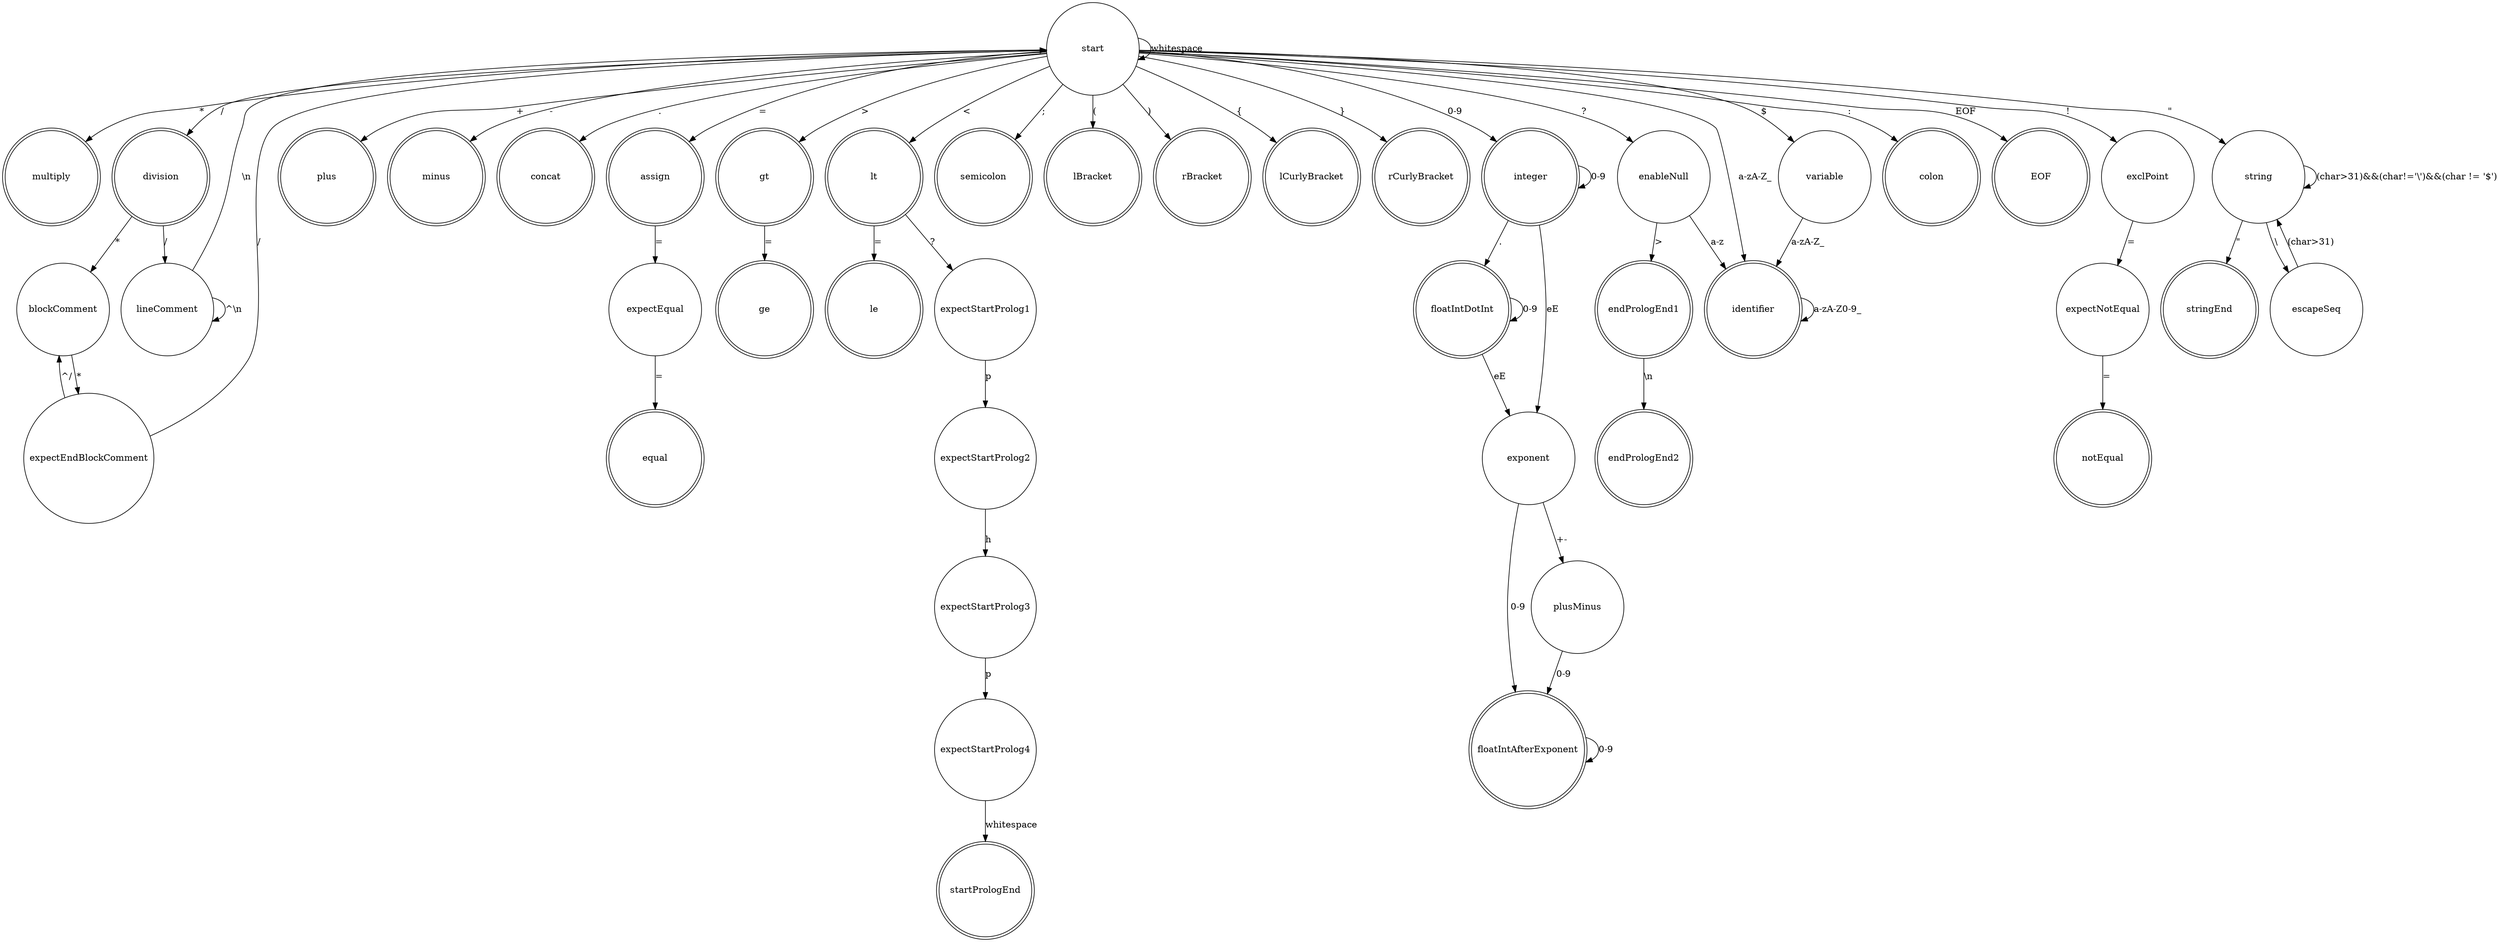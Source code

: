 digraph G {
    node [shape=circle, width=2]{
        node [shape=doublecircle]
        multiply
        division
        plus
        minus
        concat
        assign
        equal
        gt
        ge
        lt
        le
        semicolon
        lBracket
        rBracket
        lCurlyBracket 
        rCurlyBracket 
        notEqual
        integer
        floatIntDotInt // float
        floatIntAfterExponent // float
        stringEnd
        startPrologEnd
        endPrologEnd1
        endPrologEnd2
        identifier
        colon
        EOF
    }

    start -> multiply [label = "*"]
    
    start -> division [label = "/"]
    division -> lineComment [label="/"]
    lineComment -> lineComment [label="^\\n"]
    lineComment -> start [label="\\n"]
    division -> blockComment [label="*"]
    blockComment -> expectEndBlockComment[label="*"]
    expectEndBlockComment -> blockComment[label="^/"]
    expectEndBlockComment -> start[label="/"]

    start -> plus[label="+"]

    start -> minus[label="-"]

    start -> concat[label="."]

    start -> assign[label="="]
    assign -> expectEqual[label="="]
    expectEqual -> equal[label="="]

    start -> gt[label=">"]
    gt -> ge[label="="]
    
    start -> lt[label="<"]
    lt -> le[label="="]
    lt -> expectStartProlog1[label="?"]
    expectStartProlog1 -> expectStartProlog2[label="p"]
    expectStartProlog2 -> expectStartProlog3[label="h"]
    expectStartProlog3 -> expectStartProlog4[label="p"]
    expectStartProlog4 -> startPrologEnd[label="whitespace"]
    
    start -> enableNull[label="?"]
    enableNull -> identifier[label="a-z"] // after ? we expect indetifier type, which is always only lower-case 
    enableNull -> endPrologEnd1[label=">"]
    endPrologEnd1 -> endPrologEnd2[label="\\n"]

    start -> exclPoint[label="!"]
    exclPoint -> expectNotEqual[label="="]
    expectNotEqual -> notEqual[label="="]

    start -> semicolon[label=";"]

    start -> lBracket[label="("]

    start -> rBracket[label=")"]

    start -> lCurlyBracket[label="{"]

    start -> rCurlyBracket[label="}"]

    start -> integer[label="0-9"]
    integer -> integer[label="0-9"]
    integer -> floatIntDotInt[label="."]
    floatIntDotInt -> floatIntDotInt[label="0-9"]
    integer -> exponent[label="eE"]
    exponent -> plusMinus[label="+-"]
    plusMinus -> floatIntAfterExponent[label="0-9"]
    exponent -> floatIntAfterExponent[label="0-9"]
    floatIntAfterExponent -> floatIntAfterExponent[label="0-9"]
    floatIntDotInt -> exponent[label="eE"]

    start -> string[label="\""]
    string -> string[label="(char>31)&&(char!='\\')&&(char != '$')"]
    string -> escapeSeq[label="\\"]
    escapeSeq -> string[label="(char>31)"]
    string -> stringEnd[label="\""]

    start -> start[label="whitespace"]
    
    start -> identifier[label="a-zA-Z_"]
    identifier -> identifier[label="a-zA-Z0-9_"]

    start -> colon[label=":"]

    start -> variable[label="$"]
    variable -> identifier[label="a-zA-Z_"]

    start -> EOF[label="EOF"]
    
}